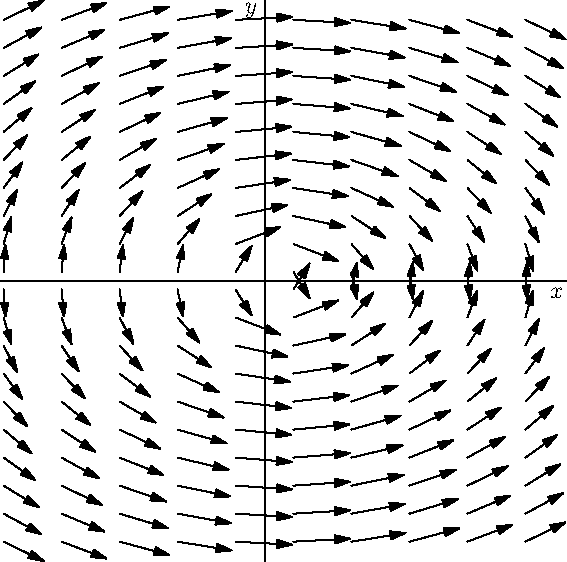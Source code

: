 size(10cm,0);
import contour;
import stats;
import graph;

xlimits(-3,3);  
ylimits(3,3);  
yaxis("$y$");
xaxis("$x$");

path vector(pair z) {return (0,0)--(1/(sqrt(1 + (-1*z.x/z.y)^2)),
(-1*z.x/z.y)/(sqrt(1 + (-1*z.x/z.y)^2)));}

add(vectorfield(vector,(-3,-3),(3,-0.1)));
add(vectorfield(vector,(-3,0.1),(3,3)));

